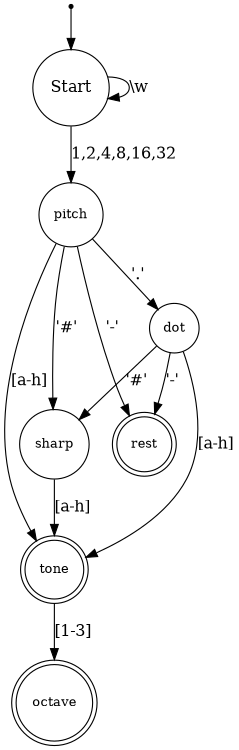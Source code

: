 digraph finite_state_machine {
    rankdir=TB;
    size="8,5";

    node [shape = point ] init;

    node [shape = circle, label="Start", fontsize=14] Start;
    node [shape = circle, label="pitch", fontsize=12] pitch;
    node [shape = circle, label="dot", fontsize=12] dot;
    node [shape = circle, label="sharp", fontsize=12] sharp;
    node [shape = circle, label="tone", fontsize=12, peripheries=2] tone;
    node [shape = circle, label="rest", fontsize=12] rest;
    node [shape = circle, label="octave", fontsize=12] octave;

    init -> Start;

    Start -> Start [ label = "\\w" ];
    Start -> pitch [ label = "1,2,4,8,16,32" ];
    
    pitch -> dot [ label = "'.'"];
    pitch -> sharp [ label = "'#'"];
    pitch -> tone [ label = "[a-h]"];
    pitch -> rest [ label = "'-'"];

    dot -> sharp [ label = "'#'" ];
    dot -> tone [ label = "[a-h]" ];
    dot -> rest [ label = "'-'" ];

    sharp -> tone [ label = "[a-h]" ];

    tone -> octave [ label = "[1-3]" ];
}